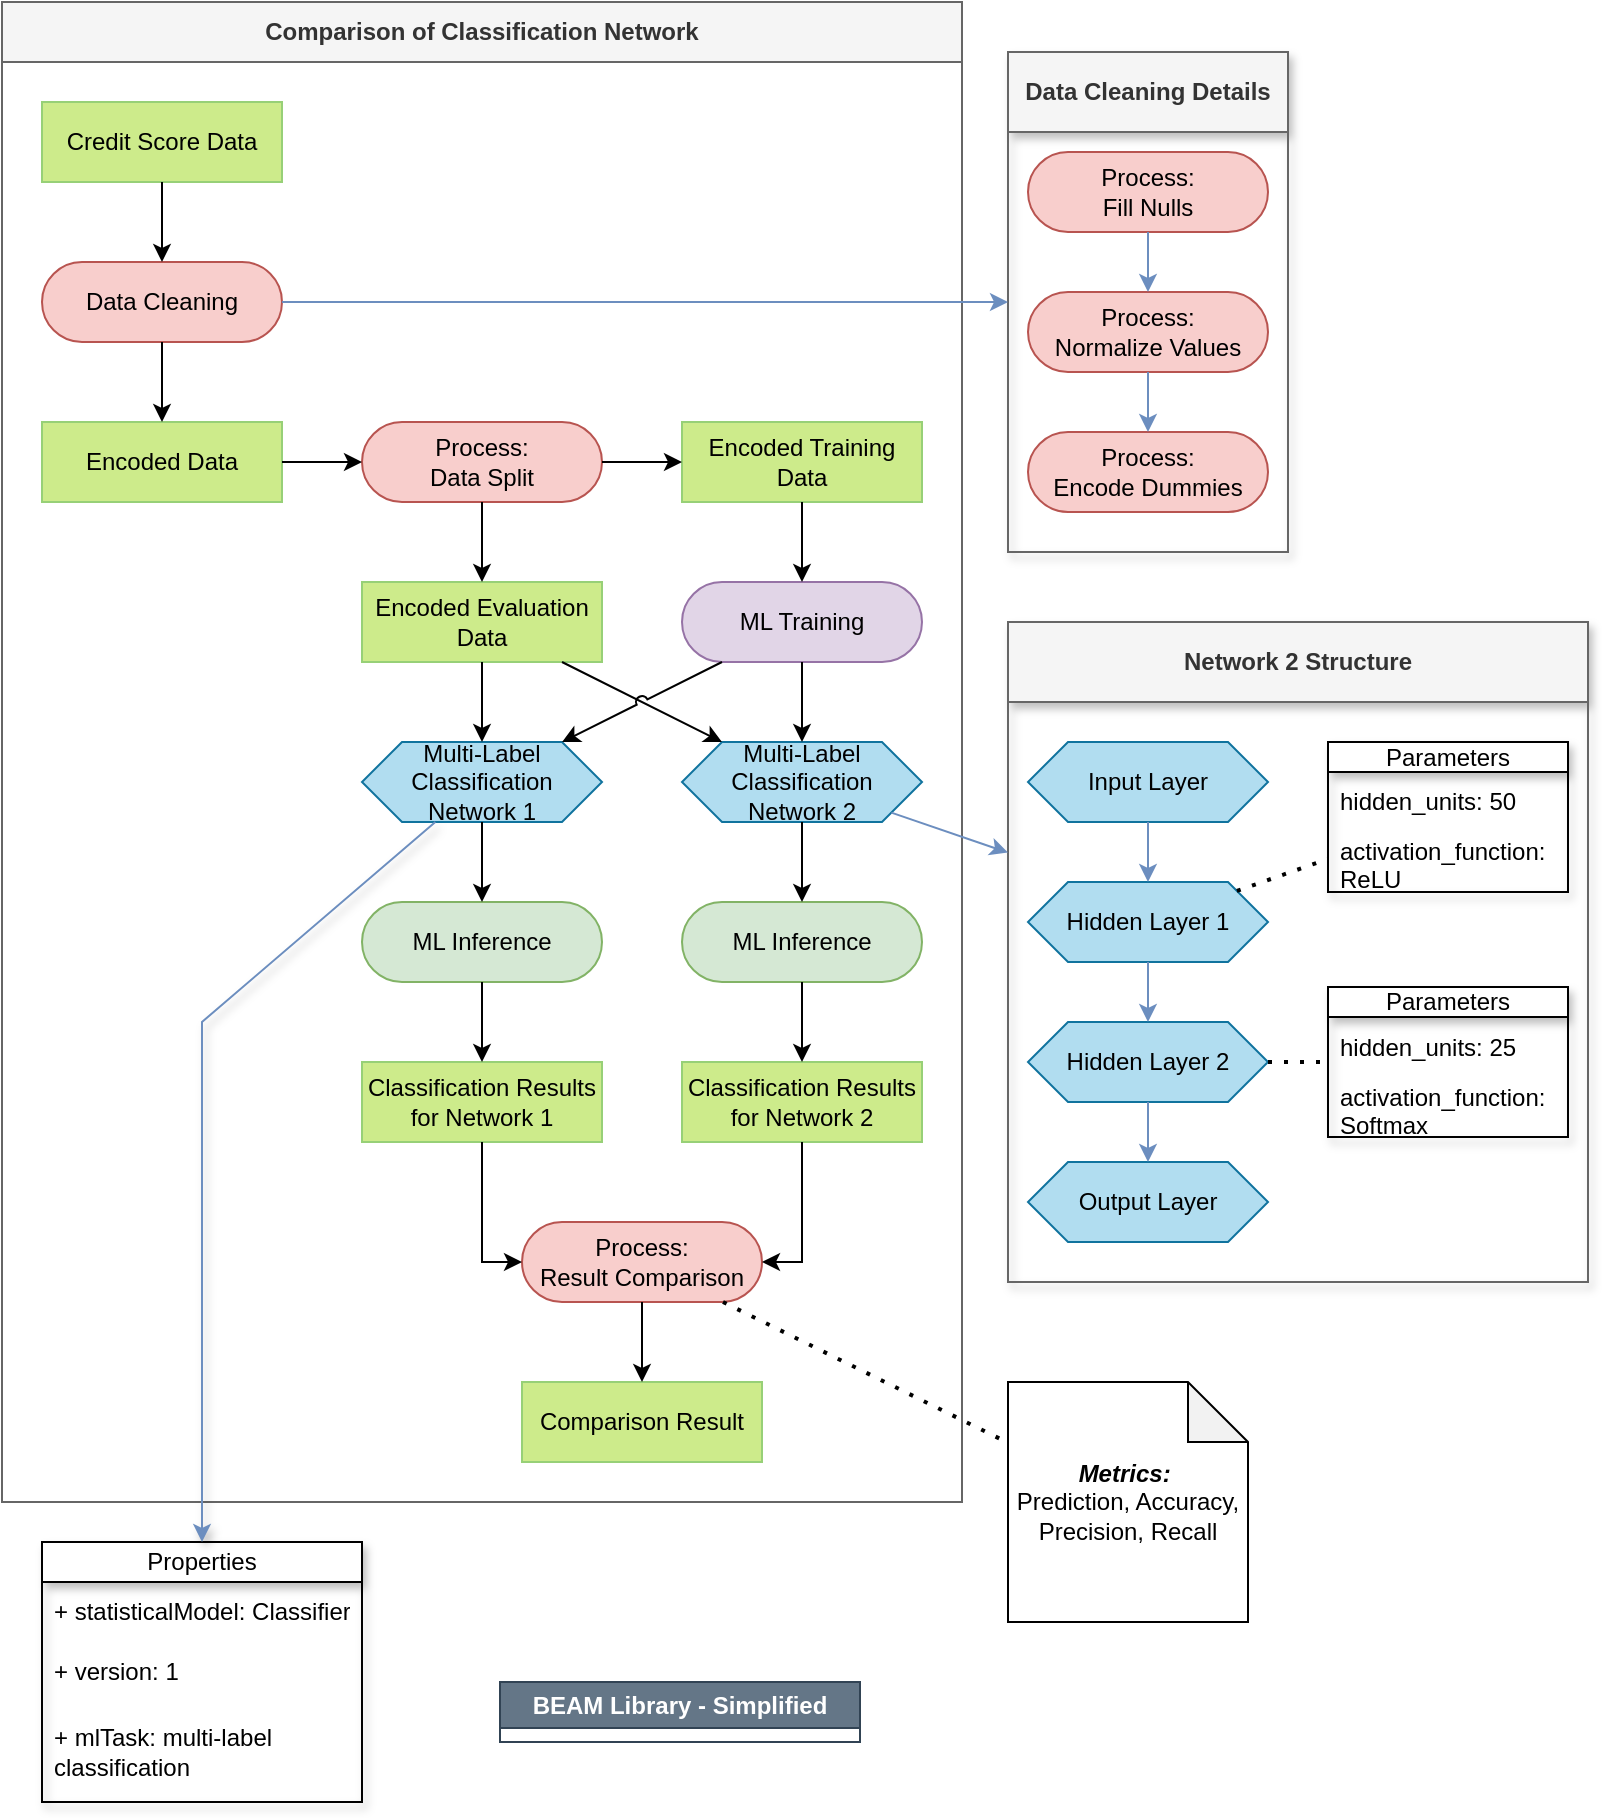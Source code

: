 <mxfile version="24.5.3" type="device">
  <diagram id="UC15DFooYY76keewkeBm" name="Page-1">
    <mxGraphModel dx="420" dy="-9" grid="1" gridSize="10" guides="1" tooltips="1" connect="1" arrows="1" fold="1" page="1" pageScale="1" pageWidth="827" pageHeight="1169" math="0" shadow="0">
      <root>
        <mxCell id="0" />
        <mxCell id="1" parent="0" />
        <object label="Comparison of Classification Network" element="system" sensitive="False" id="2UaHHBbGYBg2TLlhPL6S-50">
          <mxCell style="swimlane;whiteSpace=wrap;html=1;fillColor=#f5f5f5;fontColor=#333333;strokeColor=#666666;startSize=30;" vertex="1" parent="1">
            <mxGeometry x="1671" y="1190" width="480" height="750" as="geometry" />
          </mxCell>
        </object>
        <object label="Credit Score Data" element="data" sensitive="False" id="2UaHHBbGYBg2TLlhPL6S-14">
          <mxCell style="rounded=0;whiteSpace=wrap;html=1;fillColor=#cdeb8b;strokeColor=#97D077;" vertex="1" parent="2UaHHBbGYBg2TLlhPL6S-50">
            <mxGeometry x="20" y="50" width="120" height="40" as="geometry" />
          </mxCell>
        </object>
        <object label="Data Cleaning" element="process" sensitive="False" id="2UaHHBbGYBg2TLlhPL6S-15">
          <mxCell style="rounded=1;whiteSpace=wrap;html=1;arcSize=50;fillColor=#f8cecc;strokeColor=#b85450;" vertex="1" parent="2UaHHBbGYBg2TLlhPL6S-50">
            <mxGeometry x="20" y="130" width="120" height="40" as="geometry" />
          </mxCell>
        </object>
        <object label="Encoded Data" element="data" sensitive="False" id="2UaHHBbGYBg2TLlhPL6S-16">
          <mxCell style="rounded=0;whiteSpace=wrap;html=1;fillColor=#cdeb8b;strokeColor=#97D077;" vertex="1" parent="2UaHHBbGYBg2TLlhPL6S-50">
            <mxGeometry x="20" y="210" width="120" height="40" as="geometry" />
          </mxCell>
        </object>
        <object label="Process:&lt;br&gt;Data Split" element="process" sensitive="False" id="2UaHHBbGYBg2TLlhPL6S-17">
          <mxCell style="rounded=1;whiteSpace=wrap;html=1;arcSize=50;fillColor=#f8cecc;strokeColor=#b85450;" vertex="1" parent="2UaHHBbGYBg2TLlhPL6S-50">
            <mxGeometry x="180" y="210" width="120" height="40" as="geometry" />
          </mxCell>
        </object>
        <object label="Encoded Training Data" element="data" sensitive="False" id="2UaHHBbGYBg2TLlhPL6S-18">
          <mxCell style="rounded=0;whiteSpace=wrap;html=1;fillColor=#cdeb8b;strokeColor=#97D077;" vertex="1" parent="2UaHHBbGYBg2TLlhPL6S-50">
            <mxGeometry x="340" y="210" width="120" height="40" as="geometry" />
          </mxCell>
        </object>
        <object label="Encoded Evaluation Data" element="data" sensitive="False" id="2UaHHBbGYBg2TLlhPL6S-19">
          <mxCell style="rounded=0;whiteSpace=wrap;html=1;fillColor=#cdeb8b;strokeColor=#97D077;" vertex="1" parent="2UaHHBbGYBg2TLlhPL6S-50">
            <mxGeometry x="180" y="290" width="120" height="40" as="geometry" />
          </mxCell>
        </object>
        <object label="ML Training" element="process" sensitive="False" id="2UaHHBbGYBg2TLlhPL6S-20">
          <mxCell style="rounded=1;whiteSpace=wrap;html=1;arcSize=50;fillColor=#e1d5e7;strokeColor=#9673a6;" vertex="1" parent="2UaHHBbGYBg2TLlhPL6S-50">
            <mxGeometry x="340" y="290" width="120" height="40" as="geometry" />
          </mxCell>
        </object>
        <object label="Multi-Label Classification Network 2" element="ml_model" sensitive="False" id="2UaHHBbGYBg2TLlhPL6S-22">
          <mxCell style="shape=hexagon;perimeter=hexagonPerimeter2;whiteSpace=wrap;html=1;fixedSize=1;fillColor=#b1ddf0;strokeColor=#10739e;" vertex="1" parent="2UaHHBbGYBg2TLlhPL6S-50">
            <mxGeometry x="340" y="370" width="120" height="40" as="geometry" />
          </mxCell>
        </object>
        <object label="Multi-Label Classification Network 1" element="ml_model" sensitive="False" id="2UaHHBbGYBg2TLlhPL6S-23">
          <mxCell style="shape=hexagon;perimeter=hexagonPerimeter2;whiteSpace=wrap;html=1;fixedSize=1;fillColor=#b1ddf0;strokeColor=#10739e;" vertex="1" parent="2UaHHBbGYBg2TLlhPL6S-50">
            <mxGeometry x="180" y="370" width="120" height="40" as="geometry" />
          </mxCell>
        </object>
        <object label="Classification Results for Network 1" element="data" sensitive="False" id="2UaHHBbGYBg2TLlhPL6S-24">
          <mxCell style="rounded=0;whiteSpace=wrap;html=1;fillColor=#cdeb8b;strokeColor=#97D077;" vertex="1" parent="2UaHHBbGYBg2TLlhPL6S-50">
            <mxGeometry x="180" y="530" width="120" height="40" as="geometry" />
          </mxCell>
        </object>
        <object label="Classification Results for Network 2" element="data" sensitive="False" id="2UaHHBbGYBg2TLlhPL6S-25">
          <mxCell style="rounded=0;whiteSpace=wrap;html=1;fillColor=#cdeb8b;strokeColor=#97D077;" vertex="1" parent="2UaHHBbGYBg2TLlhPL6S-50">
            <mxGeometry x="340" y="530" width="120" height="40" as="geometry" />
          </mxCell>
        </object>
        <object label="Process:&lt;br&gt;Result Comparison" element="process" sensitive="False" id="2UaHHBbGYBg2TLlhPL6S-26">
          <mxCell style="rounded=1;whiteSpace=wrap;html=1;arcSize=50;fillColor=#f8cecc;strokeColor=#b85450;" vertex="1" parent="2UaHHBbGYBg2TLlhPL6S-50">
            <mxGeometry x="260" y="610" width="120" height="40" as="geometry" />
          </mxCell>
        </object>
        <object label="" element="worfklow_connector" sensitive="False" id="2UaHHBbGYBg2TLlhPL6S-27">
          <mxCell style="endArrow=classic;html=1;rounded=0;ignoreEdge=1;" edge="1" parent="2UaHHBbGYBg2TLlhPL6S-50" source="2UaHHBbGYBg2TLlhPL6S-14" target="2UaHHBbGYBg2TLlhPL6S-15">
            <mxGeometry width="50" height="50" relative="1" as="geometry">
              <mxPoint x="-170" y="-80" as="sourcePoint" />
              <mxPoint x="-130" y="-80" as="targetPoint" />
            </mxGeometry>
          </mxCell>
        </object>
        <object label="" element="worfklow_connector" sensitive="False" id="2UaHHBbGYBg2TLlhPL6S-28">
          <mxCell style="endArrow=classic;html=1;rounded=0;ignoreEdge=1;" edge="1" parent="2UaHHBbGYBg2TLlhPL6S-50" source="2UaHHBbGYBg2TLlhPL6S-15" target="2UaHHBbGYBg2TLlhPL6S-16">
            <mxGeometry width="50" height="50" relative="1" as="geometry">
              <mxPoint x="-160" y="-70" as="sourcePoint" />
              <mxPoint x="-120" y="-70" as="targetPoint" />
            </mxGeometry>
          </mxCell>
        </object>
        <object label="" element="worfklow_connector" sensitive="False" id="2UaHHBbGYBg2TLlhPL6S-29">
          <mxCell style="endArrow=classic;html=1;rounded=0;ignoreEdge=1;" edge="1" parent="2UaHHBbGYBg2TLlhPL6S-50" source="2UaHHBbGYBg2TLlhPL6S-16" target="2UaHHBbGYBg2TLlhPL6S-17">
            <mxGeometry width="50" height="50" relative="1" as="geometry">
              <mxPoint x="-10" y="240" as="sourcePoint" />
              <mxPoint x="30" y="240" as="targetPoint" />
            </mxGeometry>
          </mxCell>
        </object>
        <object label="" element="worfklow_connector" sensitive="False" id="2UaHHBbGYBg2TLlhPL6S-30">
          <mxCell style="endArrow=classic;html=1;rounded=0;ignoreEdge=1;" edge="1" parent="2UaHHBbGYBg2TLlhPL6S-50" source="2UaHHBbGYBg2TLlhPL6S-17" target="2UaHHBbGYBg2TLlhPL6S-18">
            <mxGeometry width="50" height="50" relative="1" as="geometry">
              <mxPoint x="160" y="170" as="sourcePoint" />
              <mxPoint x="200" y="170" as="targetPoint" />
            </mxGeometry>
          </mxCell>
        </object>
        <object label="" element="worfklow_connector" sensitive="False" id="2UaHHBbGYBg2TLlhPL6S-31">
          <mxCell style="endArrow=classic;html=1;rounded=0;ignoreEdge=1;" edge="1" parent="2UaHHBbGYBg2TLlhPL6S-50" source="2UaHHBbGYBg2TLlhPL6S-17" target="2UaHHBbGYBg2TLlhPL6S-19">
            <mxGeometry width="50" height="50" relative="1" as="geometry">
              <mxPoint x="310" y="240" as="sourcePoint" />
              <mxPoint x="350" y="240" as="targetPoint" />
            </mxGeometry>
          </mxCell>
        </object>
        <object label="" element="worfklow_connector" sensitive="False" id="2UaHHBbGYBg2TLlhPL6S-32">
          <mxCell style="endArrow=classic;html=1;rounded=0;ignoreEdge=1;" edge="1" parent="2UaHHBbGYBg2TLlhPL6S-50" source="2UaHHBbGYBg2TLlhPL6S-18" target="2UaHHBbGYBg2TLlhPL6S-20">
            <mxGeometry width="50" height="50" relative="1" as="geometry">
              <mxPoint x="310" y="225" as="sourcePoint" />
              <mxPoint x="350" y="215" as="targetPoint" />
            </mxGeometry>
          </mxCell>
        </object>
        <object label="" element="worfklow_connector" sensitive="False" id="2UaHHBbGYBg2TLlhPL6S-34">
          <mxCell style="endArrow=classic;html=1;rounded=0;ignoreEdge=1;" edge="1" parent="2UaHHBbGYBg2TLlhPL6S-50" source="2UaHHBbGYBg2TLlhPL6S-19" target="2UaHHBbGYBg2TLlhPL6S-22">
            <mxGeometry width="50" height="50" relative="1" as="geometry">
              <mxPoint x="470" y="200" as="sourcePoint" />
              <mxPoint x="511" y="200" as="targetPoint" />
            </mxGeometry>
          </mxCell>
        </object>
        <object label="" element="worfklow_connector" sensitive="False" id="2UaHHBbGYBg2TLlhPL6S-35">
          <mxCell style="endArrow=classic;html=1;rounded=0;ignoreEdge=1;jumpStyle=arc;" edge="1" parent="2UaHHBbGYBg2TLlhPL6S-50" source="2UaHHBbGYBg2TLlhPL6S-20" target="2UaHHBbGYBg2TLlhPL6S-23">
            <mxGeometry width="50" height="50" relative="1" as="geometry">
              <mxPoint x="470" y="280" as="sourcePoint" />
              <mxPoint x="670" y="280" as="targetPoint" />
            </mxGeometry>
          </mxCell>
        </object>
        <object label="" element="worfklow_connector" sensitive="False" id="2UaHHBbGYBg2TLlhPL6S-36">
          <mxCell style="endArrow=classic;html=1;rounded=0;ignoreEdge=1;" edge="1" parent="2UaHHBbGYBg2TLlhPL6S-50" source="2UaHHBbGYBg2TLlhPL6S-20" target="2UaHHBbGYBg2TLlhPL6S-22">
            <mxGeometry width="50" height="50" relative="1" as="geometry">
              <mxPoint x="571" y="220" as="sourcePoint" />
              <mxPoint x="571" y="340" as="targetPoint" />
            </mxGeometry>
          </mxCell>
        </object>
        <object label="ML Inference" element="process" sensitive="False" id="2UaHHBbGYBg2TLlhPL6S-37">
          <mxCell style="rounded=1;whiteSpace=wrap;html=1;arcSize=50;fillColor=#d5e8d4;strokeColor=#82b366;" vertex="1" parent="2UaHHBbGYBg2TLlhPL6S-50">
            <mxGeometry x="340" y="450" width="120" height="40" as="geometry" />
          </mxCell>
        </object>
        <object label="ML Inference" element="process" sensitive="False" id="2UaHHBbGYBg2TLlhPL6S-38">
          <mxCell style="rounded=1;whiteSpace=wrap;html=1;arcSize=50;fillColor=#d5e8d4;strokeColor=#82b366;" vertex="1" parent="2UaHHBbGYBg2TLlhPL6S-50">
            <mxGeometry x="180" y="450" width="120" height="40" as="geometry" />
          </mxCell>
        </object>
        <object label="Comparison Result" element="data" sensitive="False" id="2UaHHBbGYBg2TLlhPL6S-39">
          <mxCell style="rounded=0;whiteSpace=wrap;html=1;fillColor=#cdeb8b;strokeColor=#97D077;" vertex="1" parent="2UaHHBbGYBg2TLlhPL6S-50">
            <mxGeometry x="260" y="690" width="120" height="40" as="geometry" />
          </mxCell>
        </object>
        <object label="" element="worfklow_connector" sensitive="False" id="2UaHHBbGYBg2TLlhPL6S-40">
          <mxCell style="endArrow=classic;html=1;rounded=0;ignoreEdge=1;" edge="1" parent="2UaHHBbGYBg2TLlhPL6S-50" source="2UaHHBbGYBg2TLlhPL6S-23" target="2UaHHBbGYBg2TLlhPL6S-38">
            <mxGeometry width="50" height="50" relative="1" as="geometry">
              <mxPoint x="470" y="200" as="sourcePoint" />
              <mxPoint x="511" y="200" as="targetPoint" />
            </mxGeometry>
          </mxCell>
        </object>
        <object label="" element="worfklow_connector" sensitive="False" id="2UaHHBbGYBg2TLlhPL6S-42">
          <mxCell style="endArrow=classic;html=1;rounded=0;ignoreEdge=1;" edge="1" parent="2UaHHBbGYBg2TLlhPL6S-50" source="2UaHHBbGYBg2TLlhPL6S-22" target="2UaHHBbGYBg2TLlhPL6S-37">
            <mxGeometry width="50" height="50" relative="1" as="geometry">
              <mxPoint x="631" y="360" as="sourcePoint" />
              <mxPoint x="670" y="360" as="targetPoint" />
            </mxGeometry>
          </mxCell>
        </object>
        <object label="" element="worfklow_connector" sensitive="False" id="2UaHHBbGYBg2TLlhPL6S-43">
          <mxCell style="endArrow=classic;html=1;rounded=0;ignoreEdge=1;" edge="1" parent="2UaHHBbGYBg2TLlhPL6S-50" source="2UaHHBbGYBg2TLlhPL6S-19" target="2UaHHBbGYBg2TLlhPL6S-23">
            <mxGeometry width="50" height="50" relative="1" as="geometry">
              <mxPoint x="470" y="280" as="sourcePoint" />
              <mxPoint x="670" y="280" as="targetPoint" />
            </mxGeometry>
          </mxCell>
        </object>
        <object label="" element="worfklow_connector" sensitive="False" id="2UaHHBbGYBg2TLlhPL6S-45">
          <mxCell style="endArrow=classic;html=1;rounded=0;ignoreEdge=1;" edge="1" parent="2UaHHBbGYBg2TLlhPL6S-50" source="2UaHHBbGYBg2TLlhPL6S-37" target="2UaHHBbGYBg2TLlhPL6S-25">
            <mxGeometry width="50" height="50" relative="1" as="geometry">
              <mxPoint x="410" y="470" as="sourcePoint" />
              <mxPoint x="410" y="460" as="targetPoint" />
            </mxGeometry>
          </mxCell>
        </object>
        <object label="" element="worfklow_connector" sensitive="False" id="2UaHHBbGYBg2TLlhPL6S-46">
          <mxCell style="endArrow=classic;html=1;rounded=0;ignoreEdge=1;edgeStyle=orthogonalEdgeStyle;entryX=1;entryY=0.5;entryDx=0;entryDy=0;" edge="1" parent="2UaHHBbGYBg2TLlhPL6S-50" source="2UaHHBbGYBg2TLlhPL6S-25" target="2UaHHBbGYBg2TLlhPL6S-26">
            <mxGeometry width="50" height="50" relative="1" as="geometry">
              <mxPoint x="420" y="430" as="sourcePoint" />
              <mxPoint x="420" y="470" as="targetPoint" />
            </mxGeometry>
          </mxCell>
        </object>
        <object label="" element="worfklow_connector" sensitive="False" id="2UaHHBbGYBg2TLlhPL6S-47">
          <mxCell style="endArrow=classic;html=1;rounded=0;ignoreEdge=1;" edge="1" parent="2UaHHBbGYBg2TLlhPL6S-50" source="2UaHHBbGYBg2TLlhPL6S-38" target="2UaHHBbGYBg2TLlhPL6S-24">
            <mxGeometry width="50" height="50" relative="1" as="geometry">
              <mxPoint x="430" y="440" as="sourcePoint" />
              <mxPoint x="430" y="480" as="targetPoint" />
            </mxGeometry>
          </mxCell>
        </object>
        <object label="" element="worfklow_connector" sensitive="False" id="2UaHHBbGYBg2TLlhPL6S-48">
          <mxCell style="endArrow=classic;html=1;rounded=0;ignoreEdge=1;edgeStyle=orthogonalEdgeStyle;entryX=0;entryY=0.5;entryDx=0;entryDy=0;" edge="1" parent="2UaHHBbGYBg2TLlhPL6S-50" source="2UaHHBbGYBg2TLlhPL6S-24" target="2UaHHBbGYBg2TLlhPL6S-26">
            <mxGeometry width="50" height="50" relative="1" as="geometry">
              <mxPoint x="440" y="450" as="sourcePoint" />
              <mxPoint x="440" y="490" as="targetPoint" />
            </mxGeometry>
          </mxCell>
        </object>
        <object label="" element="worfklow_connector" sensitive="False" id="2UaHHBbGYBg2TLlhPL6S-49">
          <mxCell style="endArrow=classic;html=1;rounded=0;ignoreEdge=1;" edge="1" parent="2UaHHBbGYBg2TLlhPL6S-50" source="2UaHHBbGYBg2TLlhPL6S-26" target="2UaHHBbGYBg2TLlhPL6S-39">
            <mxGeometry width="50" height="50" relative="1" as="geometry">
              <mxPoint x="450" y="460" as="sourcePoint" />
              <mxPoint x="450" y="500" as="targetPoint" />
            </mxGeometry>
          </mxCell>
        </object>
        <object label="&lt;b&gt;&lt;i&gt;Metrics:&amp;nbsp;&lt;/i&gt;&lt;/b&gt;&lt;div&gt;Prediction, Accuracy, Precision, Recall&lt;/div&gt;" element="note" sensitive="False" id="2UaHHBbGYBg2TLlhPL6S-51">
          <mxCell style="shape=note;whiteSpace=wrap;html=1;backgroundOutline=1;darkOpacity=0.05;" vertex="1" parent="1">
            <mxGeometry x="2174" y="1880" width="120" height="120" as="geometry" />
          </mxCell>
        </object>
        <object label="" element="dotted_connector" sensitive="False" id="2UaHHBbGYBg2TLlhPL6S-52">
          <mxCell style="endArrow=none;dashed=1;html=1;dashPattern=1 3;strokeWidth=2;rounded=0;" edge="1" parent="1" source="2UaHHBbGYBg2TLlhPL6S-26" target="2UaHHBbGYBg2TLlhPL6S-51">
            <mxGeometry width="50" height="50" relative="1" as="geometry">
              <mxPoint x="2874" y="1770" as="sourcePoint" />
              <mxPoint x="2954" y="1690" as="targetPoint" />
            </mxGeometry>
          </mxCell>
        </object>
        <object label="Network 2 Structure" element="system" sensitive="False" id="2UaHHBbGYBg2TLlhPL6S-71">
          <mxCell style="swimlane;whiteSpace=wrap;html=1;fillColor=#f5f5f5;fontColor=#333333;strokeColor=#666666;startSize=40;shadow=1;" vertex="1" parent="1">
            <mxGeometry x="2174" y="1500" width="290" height="330" as="geometry" />
          </mxCell>
        </object>
        <object label="Input Layer" element="ml_model" sensitive="False" id="f95AXU4hk8qBecIr_BUM-76">
          <mxCell style="shape=hexagon;perimeter=hexagonPerimeter2;whiteSpace=wrap;html=1;fixedSize=1;fillColor=#b1ddf0;strokeColor=#10739e;" vertex="1" parent="2UaHHBbGYBg2TLlhPL6S-71">
            <mxGeometry x="10" y="60" width="120" height="40" as="geometry" />
          </mxCell>
        </object>
        <object label="Hidden Layer 1" element="ml_model" sensitive="False" id="2UaHHBbGYBg2TLlhPL6S-55">
          <mxCell style="shape=hexagon;perimeter=hexagonPerimeter2;whiteSpace=wrap;html=1;fixedSize=1;fillColor=#b1ddf0;strokeColor=#10739e;" vertex="1" parent="2UaHHBbGYBg2TLlhPL6S-71">
            <mxGeometry x="10" y="130" width="120" height="40" as="geometry" />
          </mxCell>
        </object>
        <object label="Hidden Layer 2" element="ml_model" sensitive="False" id="2UaHHBbGYBg2TLlhPL6S-56">
          <mxCell style="shape=hexagon;perimeter=hexagonPerimeter2;whiteSpace=wrap;html=1;fixedSize=1;fillColor=#b1ddf0;strokeColor=#10739e;" vertex="1" parent="2UaHHBbGYBg2TLlhPL6S-71">
            <mxGeometry x="10" y="200" width="120" height="40" as="geometry" />
          </mxCell>
        </object>
        <object label="Output Layer" element="ml_model" sensitive="False" id="2UaHHBbGYBg2TLlhPL6S-57">
          <mxCell style="shape=hexagon;perimeter=hexagonPerimeter2;whiteSpace=wrap;html=1;fixedSize=1;fillColor=#b1ddf0;strokeColor=#10739e;" vertex="1" parent="2UaHHBbGYBg2TLlhPL6S-71">
            <mxGeometry x="10" y="270" width="120" height="40" as="geometry" />
          </mxCell>
        </object>
        <object label="" element="info_attachement_connector" sensitive="False" id="2UaHHBbGYBg2TLlhPL6S-59">
          <mxCell style="endArrow=classic;html=1;rounded=0;strokeColor=#6c8ebf;fillColor=#dae8fc;" edge="1" parent="2UaHHBbGYBg2TLlhPL6S-71" source="f95AXU4hk8qBecIr_BUM-76" target="2UaHHBbGYBg2TLlhPL6S-55">
            <mxGeometry width="50" height="50" relative="1" as="geometry">
              <mxPoint x="420" y="-120" as="sourcePoint" />
              <mxPoint x="500" y="-200" as="targetPoint" />
            </mxGeometry>
          </mxCell>
        </object>
        <object label="" element="info_attachement_connector" sensitive="False" id="2UaHHBbGYBg2TLlhPL6S-61">
          <mxCell style="endArrow=classic;html=1;rounded=0;strokeColor=#6c8ebf;fillColor=#dae8fc;entryX=0.5;entryY=0;entryDx=0;entryDy=0;" edge="1" parent="2UaHHBbGYBg2TLlhPL6S-71" source="2UaHHBbGYBg2TLlhPL6S-55" target="2UaHHBbGYBg2TLlhPL6S-56">
            <mxGeometry width="50" height="50" relative="1" as="geometry">
              <mxPoint x="80" y="110" as="sourcePoint" />
              <mxPoint x="80" y="140" as="targetPoint" />
            </mxGeometry>
          </mxCell>
        </object>
        <object label="" element="info_attachement_connector" sensitive="False" id="2UaHHBbGYBg2TLlhPL6S-62">
          <mxCell style="endArrow=classic;html=1;rounded=0;strokeColor=#6c8ebf;fillColor=#dae8fc;" edge="1" parent="2UaHHBbGYBg2TLlhPL6S-71" source="2UaHHBbGYBg2TLlhPL6S-56" target="2UaHHBbGYBg2TLlhPL6S-57">
            <mxGeometry width="50" height="50" relative="1" as="geometry">
              <mxPoint x="80" y="180" as="sourcePoint" />
              <mxPoint x="80" y="210" as="targetPoint" />
            </mxGeometry>
          </mxCell>
        </object>
        <object label="Parameters" element="list" sensitive="False" id="2UaHHBbGYBg2TLlhPL6S-63">
          <mxCell style="swimlane;fontStyle=0;childLayout=stackLayout;horizontal=1;startSize=15;horizontalStack=0;resizeParent=1;resizeParentMax=0;resizeLast=0;collapsible=1;marginBottom=0;whiteSpace=wrap;html=1;shadow=1;" vertex="1" parent="2UaHHBbGYBg2TLlhPL6S-71">
            <mxGeometry x="160" y="60" width="120" height="75" as="geometry" />
          </mxCell>
        </object>
        <mxCell id="2UaHHBbGYBg2TLlhPL6S-64" value="hidden_units: 50" style="text;strokeColor=none;fillColor=none;align=left;verticalAlign=middle;spacingLeft=4;spacingRight=4;overflow=hidden;points=[[0,0.5],[1,0.5]];portConstraint=eastwest;rotatable=0;whiteSpace=wrap;html=1;" vertex="1" parent="2UaHHBbGYBg2TLlhPL6S-63">
          <mxGeometry y="15" width="120" height="30" as="geometry" />
        </mxCell>
        <mxCell id="2UaHHBbGYBg2TLlhPL6S-65" value="activation_function: ReLU" style="text;strokeColor=none;fillColor=none;align=left;verticalAlign=middle;spacingLeft=4;spacingRight=4;overflow=hidden;points=[[0,0.5],[1,0.5]];portConstraint=eastwest;rotatable=0;whiteSpace=wrap;html=1;" vertex="1" parent="2UaHHBbGYBg2TLlhPL6S-63">
          <mxGeometry y="45" width="120" height="30" as="geometry" />
        </mxCell>
        <object label="Parameters" element="list" sensitive="False" id="2UaHHBbGYBg2TLlhPL6S-66">
          <mxCell style="swimlane;fontStyle=0;childLayout=stackLayout;horizontal=1;startSize=15;horizontalStack=0;resizeParent=1;resizeParentMax=0;resizeLast=0;collapsible=1;marginBottom=0;whiteSpace=wrap;html=1;shadow=1;" vertex="1" parent="2UaHHBbGYBg2TLlhPL6S-71">
            <mxGeometry x="160" y="182.5" width="120" height="75" as="geometry" />
          </mxCell>
        </object>
        <mxCell id="2UaHHBbGYBg2TLlhPL6S-67" value="hidden_units: 25" style="text;strokeColor=none;fillColor=none;align=left;verticalAlign=middle;spacingLeft=4;spacingRight=4;overflow=hidden;points=[[0,0.5],[1,0.5]];portConstraint=eastwest;rotatable=0;whiteSpace=wrap;html=1;" vertex="1" parent="2UaHHBbGYBg2TLlhPL6S-66">
          <mxGeometry y="15" width="120" height="30" as="geometry" />
        </mxCell>
        <mxCell id="2UaHHBbGYBg2TLlhPL6S-68" value="activation_function: Softmax" style="text;strokeColor=none;fillColor=none;align=left;verticalAlign=middle;spacingLeft=4;spacingRight=4;overflow=hidden;points=[[0,0.5],[1,0.5]];portConstraint=eastwest;rotatable=0;whiteSpace=wrap;html=1;" vertex="1" parent="2UaHHBbGYBg2TLlhPL6S-66">
          <mxGeometry y="45" width="120" height="30" as="geometry" />
        </mxCell>
        <object label="" element="dotted_connector" sensitive="False" id="2UaHHBbGYBg2TLlhPL6S-69">
          <mxCell style="endArrow=none;dashed=1;html=1;dashPattern=1 3;strokeWidth=2;rounded=0;" edge="1" parent="2UaHHBbGYBg2TLlhPL6S-71" source="2UaHHBbGYBg2TLlhPL6S-55" target="2UaHHBbGYBg2TLlhPL6S-63">
            <mxGeometry width="50" height="50" relative="1" as="geometry">
              <mxPoint x="830" y="462" as="sourcePoint" />
              <mxPoint x="960" y="488" as="targetPoint" />
            </mxGeometry>
          </mxCell>
        </object>
        <object label="" element="dotted_connector" sensitive="False" id="2UaHHBbGYBg2TLlhPL6S-70">
          <mxCell style="endArrow=none;dashed=1;html=1;dashPattern=1 3;strokeWidth=2;rounded=0;" edge="1" parent="2UaHHBbGYBg2TLlhPL6S-71" source="2UaHHBbGYBg2TLlhPL6S-56" target="2UaHHBbGYBg2TLlhPL6S-66">
            <mxGeometry width="50" height="50" relative="1" as="geometry">
              <mxPoint x="840" y="472" as="sourcePoint" />
              <mxPoint x="970" y="498" as="targetPoint" />
            </mxGeometry>
          </mxCell>
        </object>
        <object label="" element="info_attachement_connector" sensitive="False" id="2UaHHBbGYBg2TLlhPL6S-73">
          <mxCell style="endArrow=classic;html=1;rounded=0;strokeColor=#6c8ebf;fillColor=#dae8fc;" edge="1" parent="1" source="2UaHHBbGYBg2TLlhPL6S-22" target="2UaHHBbGYBg2TLlhPL6S-71">
            <mxGeometry width="50" height="50" relative="1" as="geometry">
              <mxPoint x="2204" y="1800" as="sourcePoint" />
              <mxPoint x="2284" y="1720" as="targetPoint" />
            </mxGeometry>
          </mxCell>
        </object>
        <object label="BEAM Library - Simplified" element="legend" sensitive="False" id="AXbqkbOZu55R54TtDFz9-1">
          <mxCell style="swimlane;whiteSpace=wrap;html=1;fillColor=#647687;strokeColor=#314354;fontColor=#ffffff;" vertex="1" collapsed="1" parent="1">
            <mxGeometry x="1920" y="2030" width="180" height="30" as="geometry">
              <mxRectangle x="2080" y="1400" width="650" height="580" as="alternateBounds" />
            </mxGeometry>
          </mxCell>
        </object>
        <object label="Annotation Elements" element="system" sensitive="False" id="AXbqkbOZu55R54TtDFz9-2">
          <mxCell style="swimlane;whiteSpace=wrap;html=1;fillColor=#f5f5f5;fontColor=#333333;strokeColor=#666666;startSize=30;" vertex="1" parent="AXbqkbOZu55R54TtDFz9-1">
            <mxGeometry x="20" y="370" width="610" height="190" as="geometry">
              <mxRectangle x="20" y="300" width="150" height="30" as="alternateBounds" />
            </mxGeometry>
          </mxCell>
        </object>
        <object label="List" element="list" sensitive="False" id="AXbqkbOZu55R54TtDFz9-3">
          <mxCell style="swimlane;fontStyle=0;childLayout=stackLayout;horizontal=1;startSize=30;horizontalStack=0;resizeParent=1;resizeParentMax=0;resizeLast=0;collapsible=1;marginBottom=0;whiteSpace=wrap;html=1;" vertex="1" parent="AXbqkbOZu55R54TtDFz9-2">
            <mxGeometry x="170" y="50" width="120" height="120" as="geometry" />
          </mxCell>
        </object>
        <mxCell id="AXbqkbOZu55R54TtDFz9-4" value="Item 1" style="text;strokeColor=none;fillColor=none;align=left;verticalAlign=middle;spacingLeft=4;spacingRight=4;overflow=hidden;points=[[0,0.5],[1,0.5]];portConstraint=eastwest;rotatable=0;whiteSpace=wrap;html=1;" vertex="1" parent="AXbqkbOZu55R54TtDFz9-3">
          <mxGeometry y="30" width="120" height="30" as="geometry" />
        </mxCell>
        <mxCell id="AXbqkbOZu55R54TtDFz9-5" value="Item 2" style="text;strokeColor=none;fillColor=none;align=left;verticalAlign=middle;spacingLeft=4;spacingRight=4;overflow=hidden;points=[[0,0.5],[1,0.5]];portConstraint=eastwest;rotatable=0;whiteSpace=wrap;html=1;" vertex="1" parent="AXbqkbOZu55R54TtDFz9-3">
          <mxGeometry y="60" width="120" height="30" as="geometry" />
        </mxCell>
        <mxCell id="AXbqkbOZu55R54TtDFz9-6" value="Item 2" style="text;strokeColor=none;fillColor=none;align=left;verticalAlign=middle;spacingLeft=4;spacingRight=4;overflow=hidden;points=[[0,0.5],[1,0.5]];portConstraint=eastwest;rotatable=0;whiteSpace=wrap;html=1;" vertex="1" parent="AXbqkbOZu55R54TtDFz9-3">
          <mxGeometry y="90" width="120" height="30" as="geometry" />
        </mxCell>
        <object label="Note" element="note" sensitive="False" id="AXbqkbOZu55R54TtDFz9-7">
          <mxCell style="shape=note;whiteSpace=wrap;html=1;backgroundOutline=1;darkOpacity=0.05;" vertex="1" parent="AXbqkbOZu55R54TtDFz9-2">
            <mxGeometry x="20" y="50" width="120" height="120" as="geometry" />
          </mxCell>
        </object>
        <object label="" element="info_attachement_connector" sensitive="False" id="AXbqkbOZu55R54TtDFz9-8">
          <mxCell style="endArrow=classic;html=1;rounded=0;strokeColor=#6c8ebf;fillColor=#dae8fc;" edge="1" parent="AXbqkbOZu55R54TtDFz9-2">
            <mxGeometry width="50" height="50" relative="1" as="geometry">
              <mxPoint x="350" y="150" as="sourcePoint" />
              <mxPoint x="430" y="70" as="targetPoint" />
            </mxGeometry>
          </mxCell>
        </object>
        <object label="" element="dotted_connector" sensitive="False" id="AXbqkbOZu55R54TtDFz9-9">
          <mxCell style="endArrow=none;dashed=1;html=1;dashPattern=1 3;strokeWidth=2;rounded=0;" edge="1" parent="AXbqkbOZu55R54TtDFz9-2">
            <mxGeometry width="50" height="50" relative="1" as="geometry">
              <mxPoint x="490" y="150" as="sourcePoint" />
              <mxPoint x="570" y="70" as="targetPoint" />
            </mxGeometry>
          </mxCell>
        </object>
        <object label="Core Elements" element="system" sensitive="False" id="AXbqkbOZu55R54TtDFz9-10">
          <mxCell style="swimlane;whiteSpace=wrap;html=1;fillColor=#f5f5f5;fontColor=#333333;strokeColor=#666666;startSize=30;" vertex="1" parent="AXbqkbOZu55R54TtDFz9-1">
            <mxGeometry x="20" y="40" width="610" height="310" as="geometry">
              <mxRectangle x="20" y="300" width="150" height="30" as="alternateBounds" />
            </mxGeometry>
          </mxCell>
        </object>
        <object label="Data" element="data" sensitive="False" id="AXbqkbOZu55R54TtDFz9-11">
          <mxCell style="rounded=0;whiteSpace=wrap;html=1;fillColor=#cdeb8b;strokeColor=#97D077;" vertex="1" parent="AXbqkbOZu55R54TtDFz9-10">
            <mxGeometry x="20" y="50" width="120" height="40" as="geometry" />
          </mxCell>
        </object>
        <object label="" element="worfklow_connector" sensitive="False" id="AXbqkbOZu55R54TtDFz9-12">
          <mxCell style="endArrow=classic;html=1;rounded=0;ignoreEdge=1;" edge="1" parent="AXbqkbOZu55R54TtDFz9-10">
            <mxGeometry width="50" height="50" relative="1" as="geometry">
              <mxPoint x="190" y="274" as="sourcePoint" />
              <mxPoint x="290" y="190" as="targetPoint" />
            </mxGeometry>
          </mxCell>
        </object>
        <object label="System Container" element="system" sensitive="False" id="AXbqkbOZu55R54TtDFz9-13">
          <mxCell style="swimlane;whiteSpace=wrap;html=1;fillColor=#f5f5f5;fontColor=#333333;strokeColor=#666666;startSize=30;" vertex="1" parent="AXbqkbOZu55R54TtDFz9-10">
            <mxGeometry x="20" y="170" width="120" height="120" as="geometry" />
          </mxCell>
        </object>
        <object label="ML Model" element="ml_model" sensitive="False" id="AXbqkbOZu55R54TtDFz9-14">
          <mxCell style="shape=hexagon;perimeter=hexagonPerimeter2;whiteSpace=wrap;html=1;fixedSize=1;fillColor=#b1ddf0;strokeColor=#10739e;" vertex="1" parent="AXbqkbOZu55R54TtDFz9-10">
            <mxGeometry x="20" y="110" width="120" height="40" as="geometry" />
          </mxCell>
        </object>
        <object label="ML Training" element="process" sensitive="False" id="AXbqkbOZu55R54TtDFz9-15">
          <mxCell style="rounded=1;whiteSpace=wrap;html=1;arcSize=50;fillColor=#e1d5e7;strokeColor=#9673a6;" vertex="1" parent="AXbqkbOZu55R54TtDFz9-10">
            <mxGeometry x="170" y="110" width="120" height="40" as="geometry" />
          </mxCell>
        </object>
        <object label="ML Inference" element="process" sensitive="False" id="AXbqkbOZu55R54TtDFz9-16">
          <mxCell style="rounded=1;whiteSpace=wrap;html=1;arcSize=50;fillColor=#d5e8d4;strokeColor=#82b366;" vertex="1" parent="AXbqkbOZu55R54TtDFz9-10">
            <mxGeometry x="170" y="50" width="120" height="40" as="geometry" />
          </mxCell>
        </object>
        <object label="Data Preparation" element="process" sensitive="False" id="AXbqkbOZu55R54TtDFz9-17">
          <mxCell style="rounded=1;whiteSpace=wrap;html=1;arcSize=50;fillColor=#f8cecc;strokeColor=#b85450;" vertex="1" parent="AXbqkbOZu55R54TtDFz9-10">
            <mxGeometry x="320" y="50" width="120" height="40" as="geometry" />
          </mxCell>
        </object>
        <object label="Data Analysis" element="process" sensitive="False" id="AXbqkbOZu55R54TtDFz9-18">
          <mxCell style="rounded=1;whiteSpace=wrap;html=1;arcSize=50;fillColor=#f8cecc;strokeColor=#b85450;" vertex="1" parent="AXbqkbOZu55R54TtDFz9-10">
            <mxGeometry x="320" y="110" width="120" height="40" as="geometry" />
          </mxCell>
        </object>
        <object label="Data Cleaning" element="process" sensitive="False" id="AXbqkbOZu55R54TtDFz9-19">
          <mxCell style="rounded=1;whiteSpace=wrap;html=1;arcSize=50;fillColor=#f8cecc;strokeColor=#b85450;" vertex="1" parent="AXbqkbOZu55R54TtDFz9-10">
            <mxGeometry x="320" y="170" width="120" height="40" as="geometry" />
          </mxCell>
        </object>
        <object label="Data Movement" element="process" sensitive="False" id="AXbqkbOZu55R54TtDFz9-20">
          <mxCell style="rounded=1;whiteSpace=wrap;html=1;arcSize=50;fillColor=#f8cecc;strokeColor=#b85450;" vertex="1" parent="AXbqkbOZu55R54TtDFz9-10">
            <mxGeometry x="470" y="170" width="120" height="40" as="geometry" />
          </mxCell>
        </object>
        <object label="Data Retrieval" element="process" sensitive="False" id="AXbqkbOZu55R54TtDFz9-21">
          <mxCell style="rounded=1;whiteSpace=wrap;html=1;arcSize=50;fillColor=#f8cecc;strokeColor=#b85450;" vertex="1" parent="AXbqkbOZu55R54TtDFz9-10">
            <mxGeometry x="470" y="50" width="120" height="40" as="geometry" />
          </mxCell>
        </object>
        <object label="Data Visualization" element="process" sensitive="False" id="AXbqkbOZu55R54TtDFz9-22">
          <mxCell style="rounded=1;whiteSpace=wrap;html=1;arcSize=50;fillColor=#f8cecc;strokeColor=#b85450;" vertex="1" parent="AXbqkbOZu55R54TtDFz9-10">
            <mxGeometry x="470" y="110" width="120" height="40" as="geometry" />
          </mxCell>
        </object>
        <object label="Process: &amp;lt;&lt;i&gt;custom_process&amp;gt;&lt;/i&gt;" element="process" sensitive="False" id="AXbqkbOZu55R54TtDFz9-23">
          <mxCell style="rounded=1;whiteSpace=wrap;html=1;arcSize=50;fillColor=#f8cecc;strokeColor=#b85450;" vertex="1" parent="AXbqkbOZu55R54TtDFz9-10">
            <mxGeometry x="470" y="230" width="120" height="40" as="geometry" />
          </mxCell>
        </object>
        <object label="Data Cleaning Details" element="system" sensitive="False" id="AXbqkbOZu55R54TtDFz9-27">
          <mxCell style="swimlane;whiteSpace=wrap;html=1;fillColor=#f5f5f5;fontColor=#333333;strokeColor=#666666;startSize=40;shadow=1;" vertex="1" parent="1">
            <mxGeometry x="2174" y="1215" width="140" height="250" as="geometry" />
          </mxCell>
        </object>
        <object label="Process:&lt;br&gt;Fill Nulls" element="process" sensitive="False" id="AXbqkbOZu55R54TtDFz9-24">
          <mxCell style="rounded=1;whiteSpace=wrap;html=1;arcSize=50;fillColor=#f8cecc;strokeColor=#b85450;" vertex="1" parent="AXbqkbOZu55R54TtDFz9-27">
            <mxGeometry x="10" y="50" width="120" height="40" as="geometry" />
          </mxCell>
        </object>
        <object label="Process:&lt;br&gt;Normalize Values" element="process" sensitive="False" id="AXbqkbOZu55R54TtDFz9-25">
          <mxCell style="rounded=1;whiteSpace=wrap;html=1;arcSize=50;fillColor=#f8cecc;strokeColor=#b85450;" vertex="1" parent="AXbqkbOZu55R54TtDFz9-27">
            <mxGeometry x="10" y="120" width="120" height="40" as="geometry" />
          </mxCell>
        </object>
        <object label="Process:&lt;br&gt;Encode Dummies" element="process" sensitive="False" id="AXbqkbOZu55R54TtDFz9-26">
          <mxCell style="rounded=1;whiteSpace=wrap;html=1;arcSize=50;fillColor=#f8cecc;strokeColor=#b85450;" vertex="1" parent="AXbqkbOZu55R54TtDFz9-27">
            <mxGeometry x="10" y="190" width="120" height="40" as="geometry" />
          </mxCell>
        </object>
        <object label="" element="info_attachement_connector" sensitive="False" id="AXbqkbOZu55R54TtDFz9-29">
          <mxCell style="endArrow=classic;html=1;rounded=0;strokeColor=#6c8ebf;fillColor=#dae8fc;" edge="1" parent="AXbqkbOZu55R54TtDFz9-27" source="AXbqkbOZu55R54TtDFz9-24" target="AXbqkbOZu55R54TtDFz9-25">
            <mxGeometry width="50" height="50" relative="1" as="geometry">
              <mxPoint x="-370" y="210" as="sourcePoint" />
              <mxPoint x="10" y="147" as="targetPoint" />
            </mxGeometry>
          </mxCell>
        </object>
        <object label="" element="info_attachement_connector" sensitive="False" id="AXbqkbOZu55R54TtDFz9-30">
          <mxCell style="endArrow=classic;html=1;rounded=0;strokeColor=#6c8ebf;fillColor=#dae8fc;" edge="1" parent="AXbqkbOZu55R54TtDFz9-27" source="AXbqkbOZu55R54TtDFz9-25" target="AXbqkbOZu55R54TtDFz9-26">
            <mxGeometry width="50" height="50" relative="1" as="geometry">
              <mxPoint x="-360" y="220" as="sourcePoint" />
              <mxPoint x="20" y="157" as="targetPoint" />
            </mxGeometry>
          </mxCell>
        </object>
        <object label="" element="info_attachement_connector" sensitive="False" id="AXbqkbOZu55R54TtDFz9-28">
          <mxCell style="endArrow=classic;html=1;rounded=0;strokeColor=#6c8ebf;fillColor=#dae8fc;" edge="1" parent="1" source="2UaHHBbGYBg2TLlhPL6S-15" target="AXbqkbOZu55R54TtDFz9-27">
            <mxGeometry width="50" height="50" relative="1" as="geometry">
              <mxPoint x="2124" y="1650" as="sourcePoint" />
              <mxPoint x="2184" y="1650" as="targetPoint" />
            </mxGeometry>
          </mxCell>
        </object>
        <object label="Properties" element="list" sensitive="False" id="AXbqkbOZu55R54TtDFz9-35">
          <mxCell style="swimlane;fontStyle=0;childLayout=stackLayout;horizontal=1;startSize=20;horizontalStack=0;resizeParent=1;resizeParentMax=0;resizeLast=0;collapsible=1;marginBottom=0;whiteSpace=wrap;html=1;treeFolding=1;shadow=1;" vertex="1" parent="1">
            <mxGeometry x="1691" y="1960" width="160" height="130" as="geometry" />
          </mxCell>
        </object>
        <mxCell id="AXbqkbOZu55R54TtDFz9-36" value="+ statisticalModel: Classifier" style="text;strokeColor=none;fillColor=none;align=left;verticalAlign=middle;spacingLeft=4;spacingRight=4;overflow=hidden;points=[[0,0.5],[1,0.5]];portConstraint=eastwest;rotatable=0;whiteSpace=wrap;html=1;" vertex="1" parent="AXbqkbOZu55R54TtDFz9-35">
          <mxGeometry y="20" width="160" height="30" as="geometry" />
        </mxCell>
        <mxCell id="AXbqkbOZu55R54TtDFz9-37" value="+ version: 1" style="text;strokeColor=none;fillColor=none;align=left;verticalAlign=middle;spacingLeft=4;spacingRight=4;overflow=hidden;points=[[0,0.5],[1,0.5]];portConstraint=eastwest;rotatable=0;whiteSpace=wrap;html=1;" vertex="1" parent="AXbqkbOZu55R54TtDFz9-35">
          <mxGeometry y="50" width="160" height="30" as="geometry" />
        </mxCell>
        <mxCell id="AXbqkbOZu55R54TtDFz9-40" value="+ mlTask: multi-label classification" style="text;strokeColor=none;fillColor=none;align=left;verticalAlign=middle;spacingLeft=4;spacingRight=4;overflow=hidden;points=[[0,0.5],[1,0.5]];portConstraint=eastwest;rotatable=0;whiteSpace=wrap;html=1;" vertex="1" parent="AXbqkbOZu55R54TtDFz9-35">
          <mxGeometry y="80" width="160" height="50" as="geometry" />
        </mxCell>
        <object label="" element="info_attachement_connector" sensitive="False" id="AXbqkbOZu55R54TtDFz9-41">
          <mxCell style="endArrow=classic;html=1;rounded=0;strokeColor=#6c8ebf;fillColor=#dae8fc;shadow=1;" edge="1" source="2UaHHBbGYBg2TLlhPL6S-23" target="AXbqkbOZu55R54TtDFz9-35" parent="1">
            <mxGeometry width="50" height="50" relative="1" as="geometry">
              <mxPoint x="1979" y="2150" as="sourcePoint" />
              <mxPoint x="2099" y="2070" as="targetPoint" />
              <Array as="points">
                <mxPoint x="1771" y="1700" />
              </Array>
            </mxGeometry>
          </mxCell>
        </object>
      </root>
    </mxGraphModel>
  </diagram>
</mxfile>

